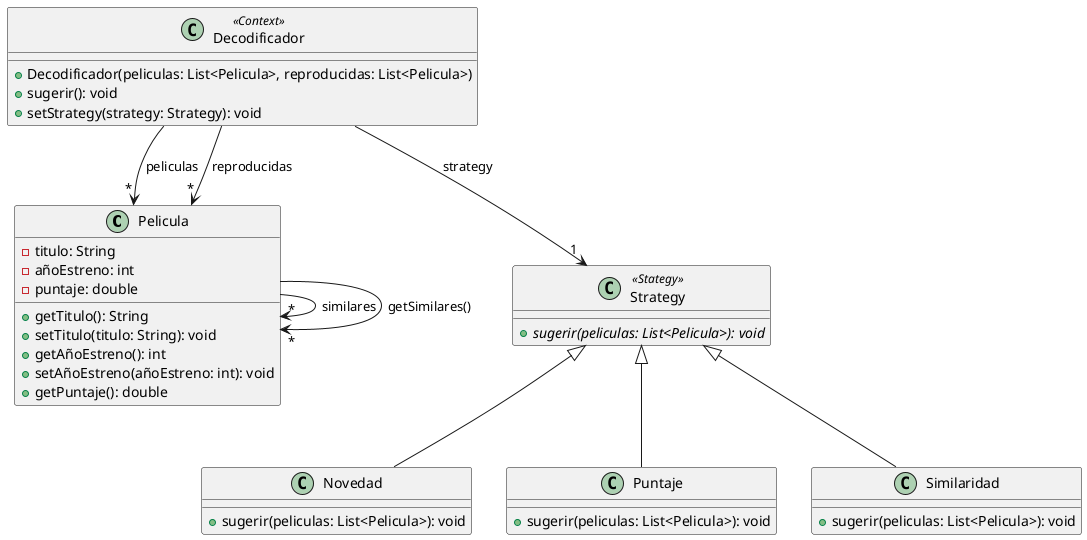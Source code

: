 @startuml
class Pelicula [[java:ar.edu.unlp.info.oo1.ej5_DecodificadorPeliculas.Pelicula]] {
	-titulo: String
	-añoEstreno: int
	-puntaje: double
	+getTitulo(): String
	+setTitulo(titulo: String): void
	+getAñoEstreno(): int
	+setAñoEstreno(añoEstreno: int): void
	+getPuntaje(): double
}
class Pelicula {
}
Pelicula --> "*" Pelicula : similares
class Pelicula {
}
Pelicula --> "*" Pelicula : getSimilares()
abstract class Strategy [[java:ar.edu.unlp.info.oo1.ej5_DecodificadorPeliculas.Strategy]] {
	+{abstract} sugerir(peliculas: List<Pelicula>): void
}
class Novedad [[java:ar.edu.unlp.info.oo1.ej5_DecodificadorPeliculas.Novedad]] {
	+sugerir(peliculas: List<Pelicula>): void
}
class Strategy {
}
Strategy <|-- Novedad
class Puntaje [[java:ar.edu.unlp.info.oo1.ej5_DecodificadorPeliculas.Puntaje]] {
	+sugerir(peliculas: List<Pelicula>): void
}
class Strategy {
}
Strategy <|-- Puntaje
class Similaridad [[java:ar.edu.unlp.info.oo1.ej5_DecodificadorPeliculas.Similaridad]] {
	+sugerir(peliculas: List<Pelicula>): void
}
class Strategy {
}
Strategy <|-- Similaridad
class Decodificador <<Context>> [[java:ar.edu.unlp.info.oo1.ej5_DecodificadorPeliculas.Decodificador]] {
	+Decodificador(peliculas: List<Pelicula>, reproducidas: List<Pelicula>)
	+sugerir(): void
	+setStrategy(strategy: Strategy): void
}
class Pelicula {
}
Decodificador --> "*" Pelicula : peliculas
class Pelicula {
}
Decodificador --> "*" Pelicula : reproducidas
class Strategy <<Stategy>> {
}
Decodificador --> "1" Strategy : strategy
@enduml